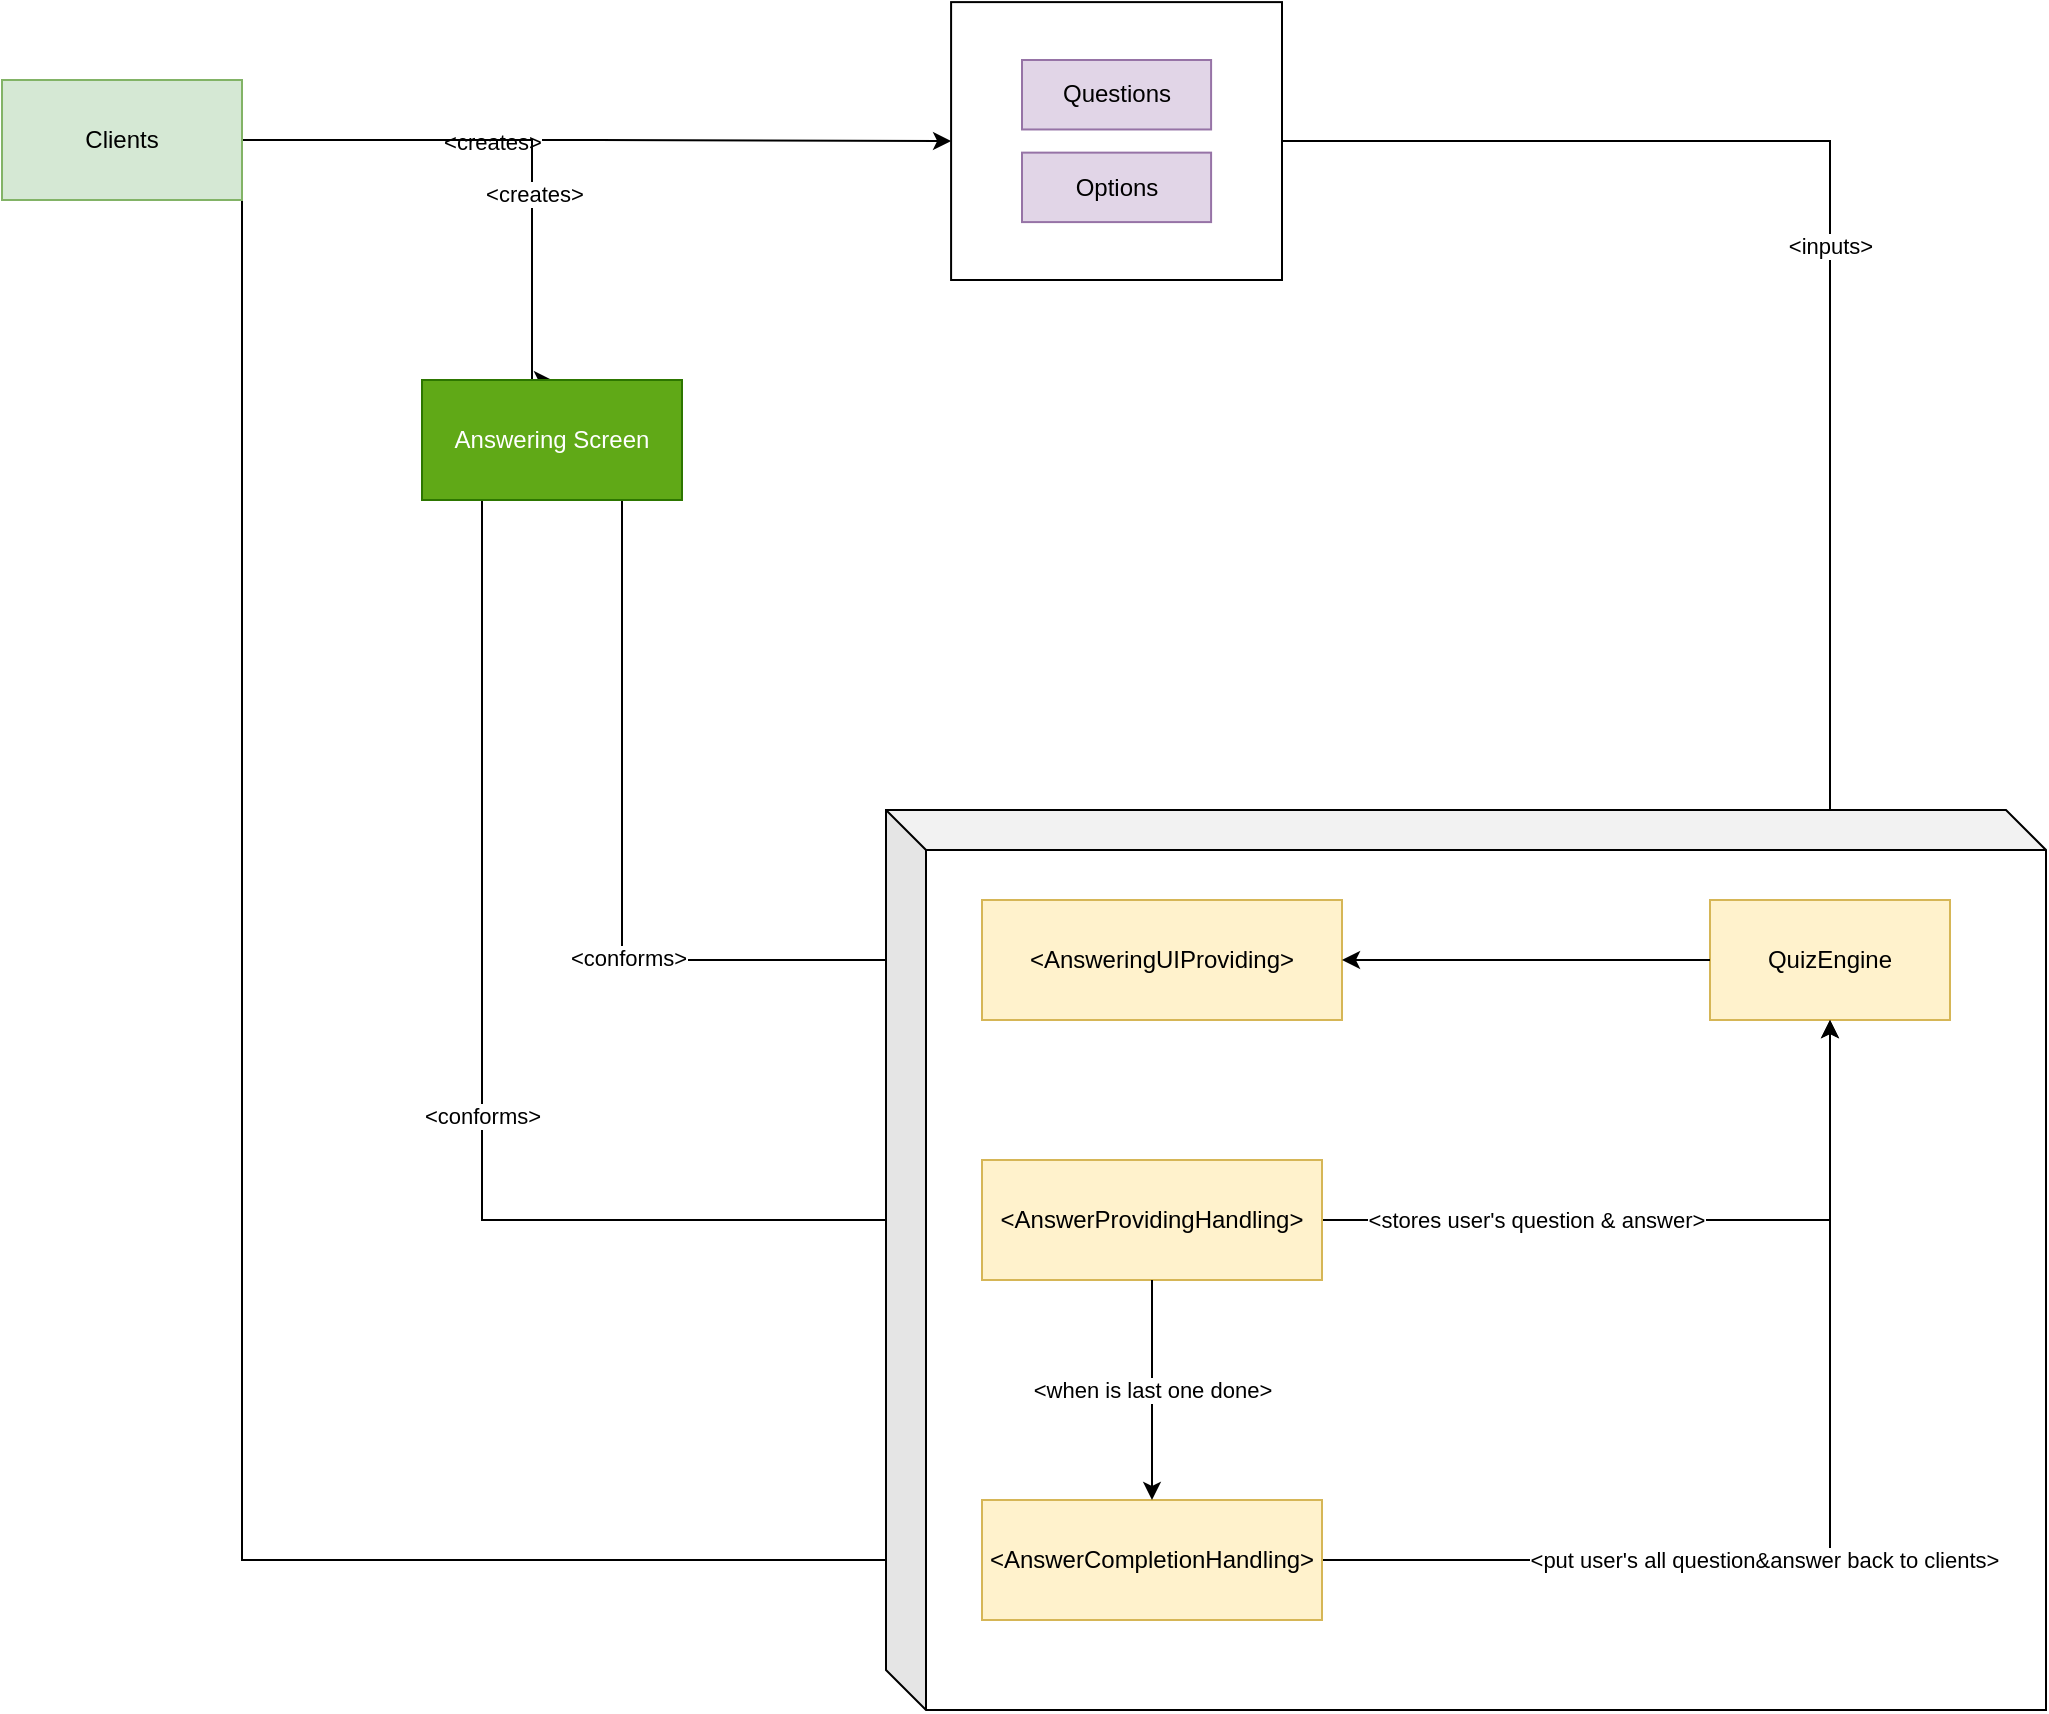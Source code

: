 <mxfile version="18.1.1" type="github"><diagram id="QevR58mqHxNy5xoqsCGV" name="第 1 页"><mxGraphModel dx="2256" dy="2104" grid="1" gridSize="10" guides="1" tooltips="1" connect="1" arrows="1" fold="1" page="1" pageScale="1" pageWidth="827" pageHeight="1169" math="0" shadow="0"><root><mxCell id="0"/><mxCell id="1" parent="0"/><mxCell id="cNbQgifqtuX8BF5_g4Zv-7" style="edgeStyle=orthogonalEdgeStyle;rounded=0;orthogonalLoop=1;jettySize=auto;html=1;entryX=0;entryY=0.5;entryDx=0;entryDy=0;" edge="1" parent="1" source="cNbQgifqtuX8BF5_g4Zv-2" target="cNbQgifqtuX8BF5_g4Zv-6"><mxGeometry relative="1" as="geometry"/></mxCell><mxCell id="cNbQgifqtuX8BF5_g4Zv-8" value="&amp;lt;creates&amp;gt;" style="edgeLabel;html=1;align=center;verticalAlign=middle;resizable=0;points=[];" vertex="1" connectable="0" parent="cNbQgifqtuX8BF5_g4Zv-7"><mxGeometry x="-0.304" y="-1" relative="1" as="geometry"><mxPoint x="1" as="offset"/></mxGeometry></mxCell><mxCell id="cNbQgifqtuX8BF5_g4Zv-11" style="edgeStyle=orthogonalEdgeStyle;rounded=0;orthogonalLoop=1;jettySize=auto;html=1;entryX=0.5;entryY=0;entryDx=0;entryDy=0;" edge="1" parent="1" source="cNbQgifqtuX8BF5_g4Zv-2" target="cNbQgifqtuX8BF5_g4Zv-10"><mxGeometry relative="1" as="geometry"><Array as="points"><mxPoint x="-295" y="20"/></Array></mxGeometry></mxCell><mxCell id="cNbQgifqtuX8BF5_g4Zv-12" value="&amp;lt;creates&amp;gt;" style="edgeLabel;html=1;align=center;verticalAlign=middle;resizable=0;points=[];" vertex="1" connectable="0" parent="cNbQgifqtuX8BF5_g4Zv-11"><mxGeometry x="0.246" y="1" relative="1" as="geometry"><mxPoint as="offset"/></mxGeometry></mxCell><mxCell id="cNbQgifqtuX8BF5_g4Zv-23" style="edgeStyle=orthogonalEdgeStyle;rounded=0;orthogonalLoop=1;jettySize=auto;html=1;entryX=0;entryY=0.5;entryDx=0;entryDy=0;" edge="1" parent="1" source="cNbQgifqtuX8BF5_g4Zv-2" target="cNbQgifqtuX8BF5_g4Zv-22"><mxGeometry relative="1" as="geometry"><Array as="points"><mxPoint x="-440" y="730"/></Array></mxGeometry></mxCell><mxCell id="cNbQgifqtuX8BF5_g4Zv-2" value="Clients" style="rounded=0;whiteSpace=wrap;html=1;fillColor=#d5e8d4;strokeColor=#82b366;" vertex="1" parent="1"><mxGeometry x="-560" y="-10" width="120" height="60" as="geometry"/></mxCell><mxCell id="cNbQgifqtuX8BF5_g4Zv-5" value="" style="group" vertex="1" connectable="0" parent="1"><mxGeometry x="-50" y="-20" width="130" height="110" as="geometry"/></mxCell><mxCell id="cNbQgifqtuX8BF5_g4Zv-6" value="" style="rounded=0;whiteSpace=wrap;html=1;" vertex="1" parent="cNbQgifqtuX8BF5_g4Zv-5"><mxGeometry x="-35.455" y="-28.947" width="165.455" height="138.947" as="geometry"/></mxCell><mxCell id="cNbQgifqtuX8BF5_g4Zv-3" value="Questions" style="rounded=0;whiteSpace=wrap;html=1;fillColor=#e1d5e7;strokeColor=#9673a6;" vertex="1" parent="cNbQgifqtuX8BF5_g4Zv-5"><mxGeometry width="94.545" height="34.737" as="geometry"/></mxCell><mxCell id="cNbQgifqtuX8BF5_g4Zv-4" value="Options" style="rounded=0;whiteSpace=wrap;html=1;fillColor=#e1d5e7;strokeColor=#9673a6;" vertex="1" parent="cNbQgifqtuX8BF5_g4Zv-5"><mxGeometry y="46.316" width="94.545" height="34.737" as="geometry"/></mxCell><mxCell id="cNbQgifqtuX8BF5_g4Zv-9" value="&amp;lt;inputs&amp;gt;" style="edgeStyle=orthogonalEdgeStyle;rounded=0;orthogonalLoop=1;jettySize=auto;html=1;" edge="1" parent="1" source="cNbQgifqtuX8BF5_g4Zv-6" target="cNbQgifqtuX8BF5_g4Zv-1"><mxGeometry relative="1" as="geometry"/></mxCell><mxCell id="cNbQgifqtuX8BF5_g4Zv-16" style="edgeStyle=orthogonalEdgeStyle;rounded=0;orthogonalLoop=1;jettySize=auto;html=1;entryX=0;entryY=0.5;entryDx=0;entryDy=0;exitX=1;exitY=0.5;exitDx=0;exitDy=0;" edge="1" parent="1" source="cNbQgifqtuX8BF5_g4Zv-10" target="cNbQgifqtuX8BF5_g4Zv-14"><mxGeometry relative="1" as="geometry"><mxPoint x="-190" y="520" as="sourcePoint"/><mxPoint x="-160" y="420" as="targetPoint"/><Array as="points"><mxPoint x="-250" y="170"/><mxPoint x="-250" y="430"/></Array></mxGeometry></mxCell><mxCell id="cNbQgifqtuX8BF5_g4Zv-21" value="&amp;lt;conforms&amp;gt;" style="edgeLabel;html=1;align=center;verticalAlign=middle;resizable=0;points=[];" vertex="1" connectable="0" parent="cNbQgifqtuX8BF5_g4Zv-16"><mxGeometry x="0.245" y="1" relative="1" as="geometry"><mxPoint as="offset"/></mxGeometry></mxCell><mxCell id="cNbQgifqtuX8BF5_g4Zv-19" style="edgeStyle=orthogonalEdgeStyle;rounded=0;orthogonalLoop=1;jettySize=auto;html=1;entryX=0;entryY=0.5;entryDx=0;entryDy=0;" edge="1" parent="1" source="cNbQgifqtuX8BF5_g4Zv-10" target="cNbQgifqtuX8BF5_g4Zv-18"><mxGeometry relative="1" as="geometry"><Array as="points"><mxPoint x="-320" y="560"/></Array></mxGeometry></mxCell><mxCell id="cNbQgifqtuX8BF5_g4Zv-20" value="&amp;lt;conforms&amp;gt;" style="edgeLabel;html=1;align=center;verticalAlign=middle;resizable=0;points=[];" vertex="1" connectable="0" parent="cNbQgifqtuX8BF5_g4Zv-19"><mxGeometry x="0.009" relative="1" as="geometry"><mxPoint as="offset"/></mxGeometry></mxCell><mxCell id="cNbQgifqtuX8BF5_g4Zv-10" value="Answering Screen" style="rounded=0;whiteSpace=wrap;html=1;fillColor=#60a917;fontColor=#ffffff;strokeColor=#2D7600;" vertex="1" parent="1"><mxGeometry x="-350" y="140" width="130" height="60" as="geometry"/></mxCell><mxCell id="cNbQgifqtuX8BF5_g4Zv-29" value="" style="group;glass=0;rounded=0;" vertex="1" connectable="0" parent="1"><mxGeometry x="-70" y="400" width="532" height="405" as="geometry"/></mxCell><mxCell id="cNbQgifqtuX8BF5_g4Zv-30" value="" style="shape=cube;whiteSpace=wrap;html=1;boundedLbl=1;backgroundOutline=1;darkOpacity=0.05;darkOpacity2=0.1;shadow=0;sketch=0;" vertex="1" parent="cNbQgifqtuX8BF5_g4Zv-29"><mxGeometry x="-48" y="-45" width="580" height="450" as="geometry"/></mxCell><mxCell id="cNbQgifqtuX8BF5_g4Zv-1" value="QuizEngine" style="rounded=0;whiteSpace=wrap;html=1;fillColor=#fff2cc;strokeColor=#d6b656;" vertex="1" parent="cNbQgifqtuX8BF5_g4Zv-29"><mxGeometry x="364" width="120" height="60" as="geometry"/></mxCell><mxCell id="cNbQgifqtuX8BF5_g4Zv-14" value="&amp;lt;AnsweringUIProviding&amp;gt;" style="whiteSpace=wrap;html=1;fillColor=#fff2cc;strokeColor=#d6b656;rounded=0;" vertex="1" parent="cNbQgifqtuX8BF5_g4Zv-29"><mxGeometry width="180" height="60" as="geometry"/></mxCell><mxCell id="cNbQgifqtuX8BF5_g4Zv-15" value="" style="edgeStyle=orthogonalEdgeStyle;rounded=0;orthogonalLoop=1;jettySize=auto;html=1;" edge="1" parent="cNbQgifqtuX8BF5_g4Zv-29" source="cNbQgifqtuX8BF5_g4Zv-1" target="cNbQgifqtuX8BF5_g4Zv-14"><mxGeometry relative="1" as="geometry"/></mxCell><mxCell id="cNbQgifqtuX8BF5_g4Zv-24" style="edgeStyle=orthogonalEdgeStyle;rounded=0;orthogonalLoop=1;jettySize=auto;html=1;entryX=0.5;entryY=1;entryDx=0;entryDy=0;" edge="1" parent="cNbQgifqtuX8BF5_g4Zv-29" source="cNbQgifqtuX8BF5_g4Zv-18" target="cNbQgifqtuX8BF5_g4Zv-1"><mxGeometry relative="1" as="geometry"/></mxCell><mxCell id="cNbQgifqtuX8BF5_g4Zv-25" value="&amp;lt;stores user's question &amp;amp; answer&amp;gt;" style="edgeLabel;html=1;align=center;verticalAlign=middle;resizable=0;points=[];" vertex="1" connectable="0" parent="cNbQgifqtuX8BF5_g4Zv-24"><mxGeometry x="-0.397" relative="1" as="geometry"><mxPoint as="offset"/></mxGeometry></mxCell><mxCell id="cNbQgifqtuX8BF5_g4Zv-18" value="&amp;lt;AnswerProvidingHandling&amp;gt;" style="whiteSpace=wrap;html=1;fillColor=#fff2cc;strokeColor=#d6b656;" vertex="1" parent="cNbQgifqtuX8BF5_g4Zv-29"><mxGeometry y="130" width="170" height="60" as="geometry"/></mxCell><mxCell id="cNbQgifqtuX8BF5_g4Zv-27" style="edgeStyle=orthogonalEdgeStyle;rounded=0;orthogonalLoop=1;jettySize=auto;html=1;exitX=1;exitY=0.5;exitDx=0;exitDy=0;entryX=0.5;entryY=1;entryDx=0;entryDy=0;" edge="1" parent="cNbQgifqtuX8BF5_g4Zv-29" source="cNbQgifqtuX8BF5_g4Zv-22" target="cNbQgifqtuX8BF5_g4Zv-1"><mxGeometry relative="1" as="geometry"/></mxCell><mxCell id="cNbQgifqtuX8BF5_g4Zv-28" value="&amp;lt;put user's all question&amp;amp;answer back to clients&amp;gt;" style="edgeLabel;html=1;align=center;verticalAlign=middle;resizable=0;points=[];" vertex="1" connectable="0" parent="cNbQgifqtuX8BF5_g4Zv-27"><mxGeometry x="-0.686" y="1" relative="1" as="geometry"><mxPoint x="138" y="1" as="offset"/></mxGeometry></mxCell><mxCell id="cNbQgifqtuX8BF5_g4Zv-22" value="&amp;lt;AnswerCompletionHandling&amp;gt;" style="whiteSpace=wrap;html=1;fillColor=#fff2cc;strokeColor=#d6b656;" vertex="1" parent="cNbQgifqtuX8BF5_g4Zv-29"><mxGeometry y="300" width="170" height="60" as="geometry"/></mxCell><mxCell id="cNbQgifqtuX8BF5_g4Zv-26" value="&amp;lt;when is last one done&amp;gt;" style="edgeStyle=orthogonalEdgeStyle;rounded=0;orthogonalLoop=1;jettySize=auto;html=1;" edge="1" parent="cNbQgifqtuX8BF5_g4Zv-29" source="cNbQgifqtuX8BF5_g4Zv-18" target="cNbQgifqtuX8BF5_g4Zv-22"><mxGeometry relative="1" as="geometry"/></mxCell></root></mxGraphModel></diagram></mxfile>
